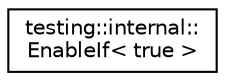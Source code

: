 digraph "Graphical Class Hierarchy"
{
  edge [fontname="Helvetica",fontsize="10",labelfontname="Helvetica",labelfontsize="10"];
  node [fontname="Helvetica",fontsize="10",shape=record];
  rankdir="LR";
  Node1 [label="testing::internal::\lEnableIf\< true \>",height=0.2,width=0.4,color="black", fillcolor="white", style="filled",URL="$structtesting_1_1internal_1_1_enable_if_3_01true_01_4.html"];
}
